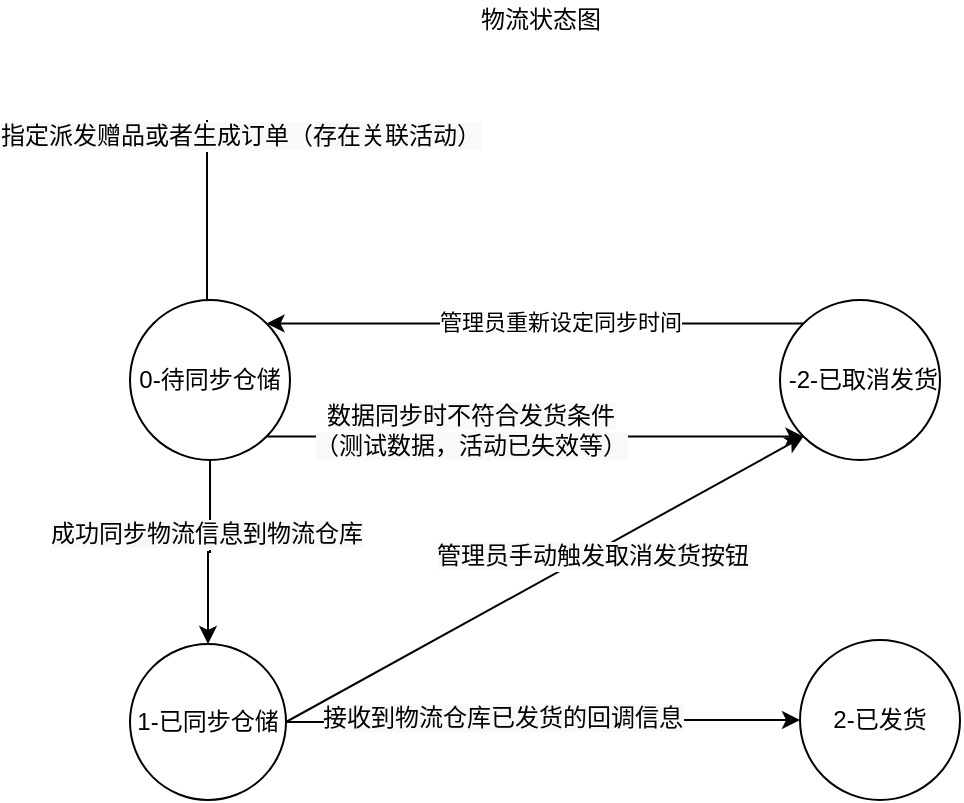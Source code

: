 <mxfile version="13.8.8" type="github"><diagram id="6YfhfU8Jw-q-eikDflNJ" name="Page-1"><mxGraphModel dx="946" dy="614" grid="1" gridSize="10" guides="1" tooltips="1" connect="1" arrows="1" fold="1" page="1" pageScale="1" pageWidth="827" pageHeight="1169" math="0" shadow="0"><root><mxCell id="0"/><mxCell id="1" parent="0"/><mxCell id="mJueKkPSNFYrfTtJ6ll2-1" style="edgeStyle=orthogonalEdgeStyle;rounded=0;orthogonalLoop=1;jettySize=auto;html=1;entryX=0.5;entryY=0;entryDx=0;entryDy=0;" edge="1" parent="1"><mxGeometry relative="1" as="geometry"><mxPoint x="173.5" y="280" as="sourcePoint"/><mxPoint x="173.5" y="400" as="targetPoint"/></mxGeometry></mxCell><mxCell id="mJueKkPSNFYrfTtJ6ll2-2" value="&lt;span style=&quot;font-size: 12px ; background-color: rgb(248 , 249 , 250)&quot;&gt;指定派发赠品或者生成订单（&lt;/span&gt;&lt;span style=&quot;font-size: 12px ; background-color: rgb(248 , 249 , 250)&quot;&gt;存在关联活动&lt;/span&gt;&lt;span style=&quot;font-size: 12px ; background-color: rgb(248 , 249 , 250)&quot;&gt;）&lt;/span&gt;" style="edgeLabel;html=1;align=center;verticalAlign=middle;resizable=0;points=[];" vertex="1" connectable="0" parent="mJueKkPSNFYrfTtJ6ll2-1"><mxGeometry x="-0.067" y="-1" relative="1" as="geometry"><mxPoint x="17.5" y="-48" as="offset"/></mxGeometry></mxCell><mxCell id="mJueKkPSNFYrfTtJ6ll2-3" style="edgeStyle=orthogonalEdgeStyle;rounded=0;orthogonalLoop=1;jettySize=auto;html=1;exitX=0.5;exitY=1;exitDx=0;exitDy=0;entryX=0.5;entryY=0;entryDx=0;entryDy=0;" edge="1" parent="1" source="mJueKkPSNFYrfTtJ6ll2-7" target="mJueKkPSNFYrfTtJ6ll2-11"><mxGeometry relative="1" as="geometry"/></mxCell><mxCell id="mJueKkPSNFYrfTtJ6ll2-4" value="&lt;span style=&quot;font-size: 12px ; background-color: rgb(248 , 249 , 250)&quot;&gt;成功同步物流信息到物流仓库&lt;/span&gt;" style="edgeLabel;html=1;align=center;verticalAlign=middle;resizable=0;points=[];" vertex="1" connectable="0" parent="mJueKkPSNFYrfTtJ6ll2-3"><mxGeometry x="-0.2" y="-2" relative="1" as="geometry"><mxPoint as="offset"/></mxGeometry></mxCell><mxCell id="mJueKkPSNFYrfTtJ6ll2-5" style="edgeStyle=orthogonalEdgeStyle;rounded=0;orthogonalLoop=1;jettySize=auto;html=1;exitX=1;exitY=1;exitDx=0;exitDy=0;entryX=0;entryY=1;entryDx=0;entryDy=0;" edge="1" parent="1" source="mJueKkPSNFYrfTtJ6ll2-7" target="mJueKkPSNFYrfTtJ6ll2-12"><mxGeometry relative="1" as="geometry"><mxPoint x="470" y="440" as="targetPoint"/></mxGeometry></mxCell><mxCell id="mJueKkPSNFYrfTtJ6ll2-6" value="&lt;span style=&quot;font-size: 12px ; background-color: rgb(248 , 249 , 250)&quot;&gt;数据同步时不符合发货条件&lt;br&gt;（测试数据，活动已失效等）&lt;/span&gt;&lt;span style=&quot;font-size: 12px ; background-color: rgb(248 , 249 , 250)&quot;&gt;&lt;br&gt;&lt;/span&gt;" style="edgeLabel;html=1;align=center;verticalAlign=middle;resizable=0;points=[];" vertex="1" connectable="0" parent="mJueKkPSNFYrfTtJ6ll2-5"><mxGeometry x="-0.245" y="4" relative="1" as="geometry"><mxPoint as="offset"/></mxGeometry></mxCell><mxCell id="mJueKkPSNFYrfTtJ6ll2-7" value="&lt;span&gt;0-待同步仓储&lt;/span&gt;" style="ellipse;whiteSpace=wrap;html=1;aspect=fixed;" vertex="1" parent="1"><mxGeometry x="135" y="370" width="80" height="80" as="geometry"/></mxCell><mxCell id="mJueKkPSNFYrfTtJ6ll2-8" value="物流状态图" style="text;html=1;align=center;verticalAlign=middle;resizable=0;points=[];autosize=1;" vertex="1" parent="1"><mxGeometry x="300" y="220" width="80" height="20" as="geometry"/></mxCell><mxCell id="mJueKkPSNFYrfTtJ6ll2-9" style="edgeStyle=orthogonalEdgeStyle;rounded=0;orthogonalLoop=1;jettySize=auto;html=1;exitX=1;exitY=0.5;exitDx=0;exitDy=0;" edge="1" parent="1" source="mJueKkPSNFYrfTtJ6ll2-11" target="mJueKkPSNFYrfTtJ6ll2-13"><mxGeometry relative="1" as="geometry"/></mxCell><mxCell id="mJueKkPSNFYrfTtJ6ll2-10" value="&lt;span style=&quot;font-size: 12px ; background-color: rgb(248 , 249 , 250)&quot;&gt;接收到物流仓库已发货的回调信息&lt;/span&gt;" style="edgeLabel;html=1;align=center;verticalAlign=middle;resizable=0;points=[];" vertex="1" connectable="0" parent="mJueKkPSNFYrfTtJ6ll2-9"><mxGeometry x="-0.166" y="2" relative="1" as="geometry"><mxPoint as="offset"/></mxGeometry></mxCell><mxCell id="mJueKkPSNFYrfTtJ6ll2-11" value="&lt;span&gt;1-已同步仓储&lt;/span&gt;" style="ellipse;whiteSpace=wrap;html=1;aspect=fixed;" vertex="1" parent="1"><mxGeometry x="135" y="542" width="78" height="78" as="geometry"/></mxCell><mxCell id="mJueKkPSNFYrfTtJ6ll2-12" value="&lt;span style=&quot;font-family: &amp;#34;helvetica&amp;#34;&quot;&gt;&amp;nbsp;&lt;/span&gt;&lt;span style=&quot;font-family: &amp;#34;helvetica&amp;#34;&quot;&gt;-2-已取消发货&lt;/span&gt;" style="ellipse;whiteSpace=wrap;html=1;aspect=fixed;" vertex="1" parent="1"><mxGeometry x="460" y="370" width="80" height="80" as="geometry"/></mxCell><mxCell id="mJueKkPSNFYrfTtJ6ll2-13" value="&lt;span&gt;2-已发货&lt;/span&gt;" style="ellipse;whiteSpace=wrap;html=1;aspect=fixed;" vertex="1" parent="1"><mxGeometry x="470" y="540" width="80" height="80" as="geometry"/></mxCell><mxCell id="mJueKkPSNFYrfTtJ6ll2-14" value="" style="endArrow=classic;html=1;exitX=1;exitY=0.5;exitDx=0;exitDy=0;entryX=0;entryY=1;entryDx=0;entryDy=0;" edge="1" parent="1" source="mJueKkPSNFYrfTtJ6ll2-11" target="mJueKkPSNFYrfTtJ6ll2-12"><mxGeometry width="50" height="50" relative="1" as="geometry"><mxPoint x="213" y="575" as="sourcePoint"/><mxPoint x="470" y="450" as="targetPoint"/></mxGeometry></mxCell><mxCell id="mJueKkPSNFYrfTtJ6ll2-15" value="&lt;span style=&quot;font-size: 12px ; background-color: rgb(248 , 249 , 250)&quot;&gt;管理员手动触发取消发货按钮&lt;/span&gt;" style="edgeLabel;html=1;align=center;verticalAlign=middle;resizable=0;points=[];" vertex="1" connectable="0" parent="mJueKkPSNFYrfTtJ6ll2-14"><mxGeometry x="0.174" y="-2" relative="1" as="geometry"><mxPoint y="-1" as="offset"/></mxGeometry></mxCell><mxCell id="mJueKkPSNFYrfTtJ6ll2-16" value="" style="endArrow=classic;html=1;entryX=1;entryY=0;entryDx=0;entryDy=0;exitX=0;exitY=0;exitDx=0;exitDy=0;" edge="1" parent="1" source="mJueKkPSNFYrfTtJ6ll2-12" target="mJueKkPSNFYrfTtJ6ll2-7"><mxGeometry width="50" height="50" relative="1" as="geometry"><mxPoint x="390" y="440" as="sourcePoint"/><mxPoint x="440" y="390" as="targetPoint"/></mxGeometry></mxCell><mxCell id="mJueKkPSNFYrfTtJ6ll2-17" value="管理员重新设定同步时间" style="edgeLabel;html=1;align=center;verticalAlign=middle;resizable=0;points=[];" vertex="1" connectable="0" parent="mJueKkPSNFYrfTtJ6ll2-16"><mxGeometry x="-0.093" y="-1" relative="1" as="geometry"><mxPoint as="offset"/></mxGeometry></mxCell></root></mxGraphModel></diagram></mxfile>